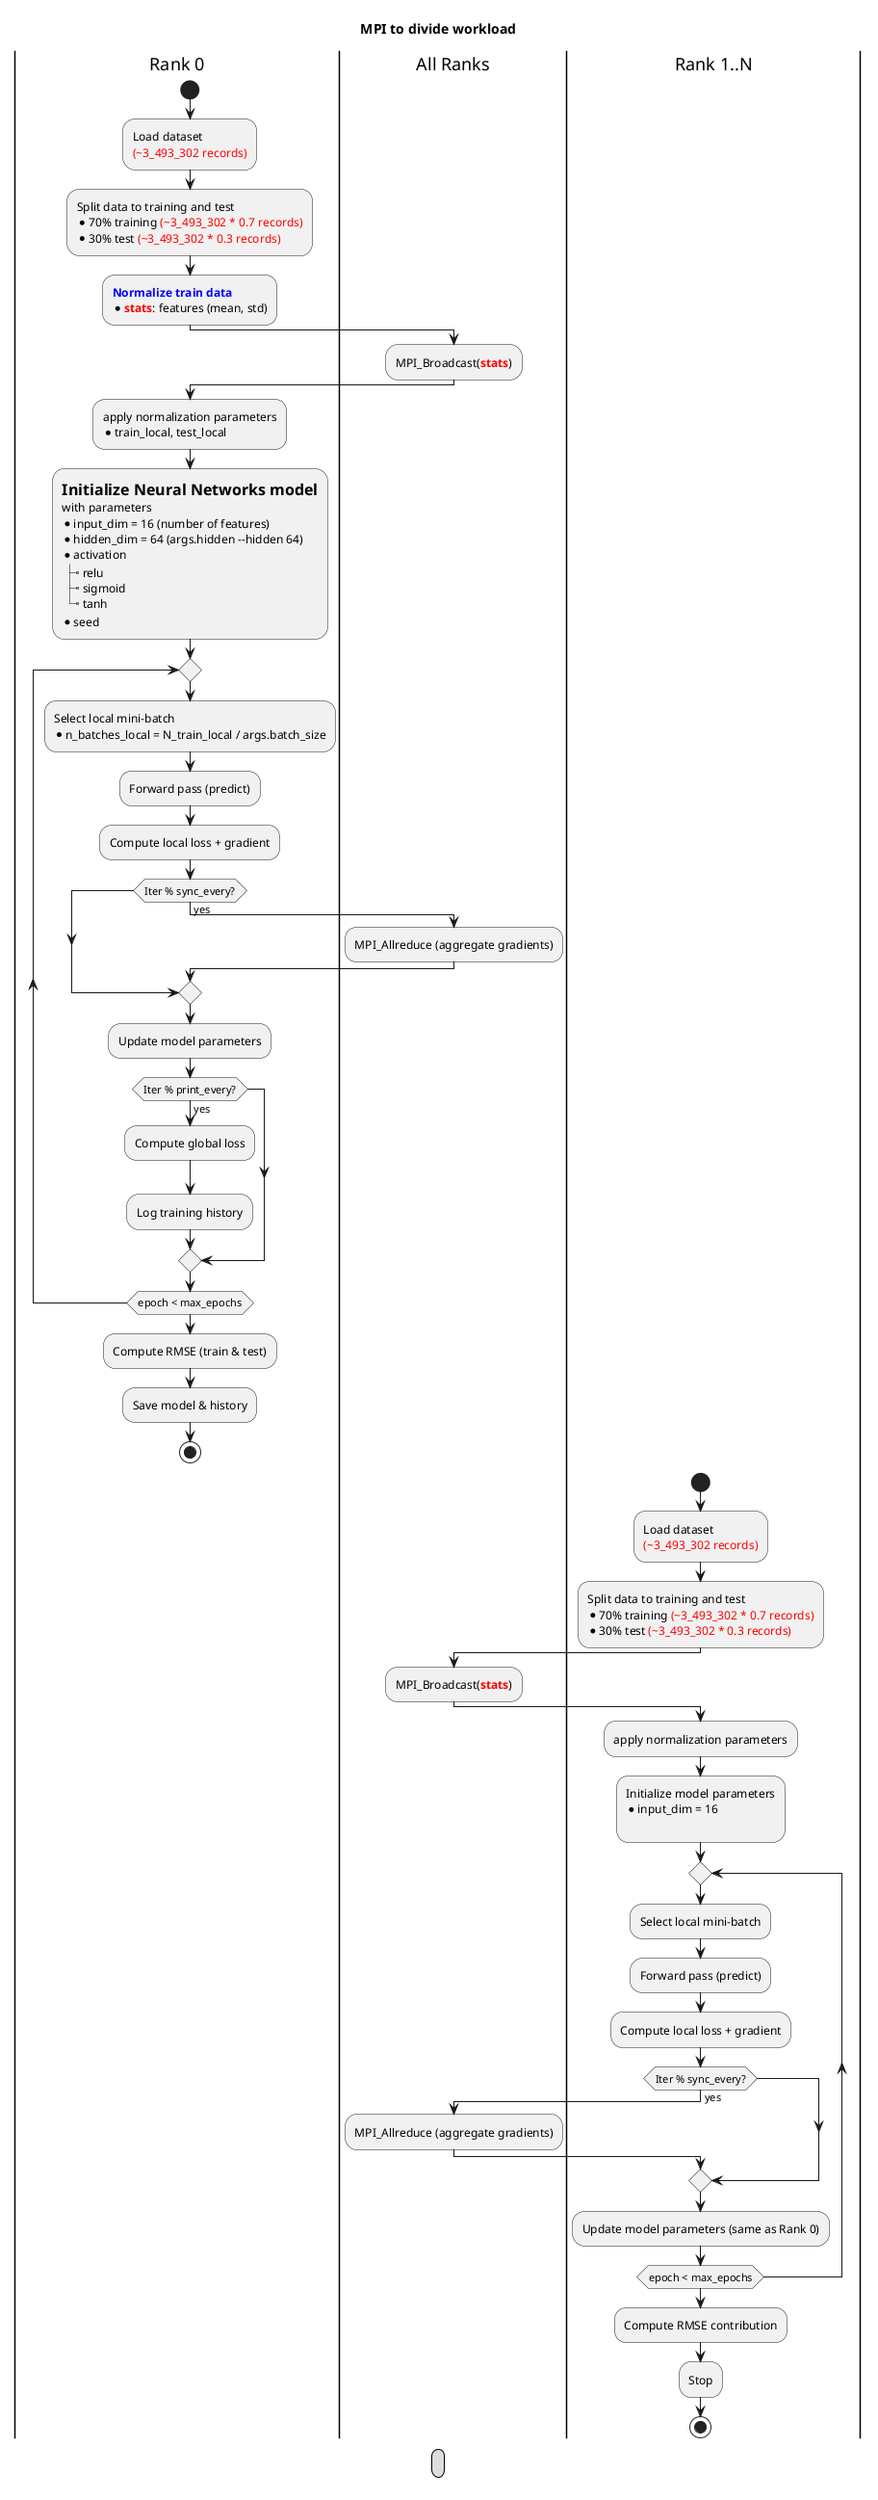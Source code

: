 @startuml

title  MPI to divide workload 

|Rank 0|
start
:Load dataset
<color:red>(~3_493_302 records);
:Split data to training and test
* 70% training <color:red>(~3_493_302 * 0.7 records)
* 30% test <color:red>(~3_493_302 * 0.3 records);
:<color:blue><b>Normalize train data
* <b><color:red>stats</b>: features (mean, std);
|All Ranks|
:MPI_Broadcast(<b><color:red>stats</b>);
|Rank 0|
:apply normalization parameters
* train_local, test_local;
' |All Ranks|
' :MPI_allreduce(<b><color:red>N_train_local</b>);
' |Rank 0|
' :<b><color:green>N_train_global;
:=Initialize Neural Networks model
with parameters
* input_dim = 16 (number of features)
* hidden_dim = 64 (args.hidden --hidden 64)
* activation
|_ relu
|_ sigmoid
|_ tanh
* seed;
repeat
  :Select local mini-batch
  * n_batches_local = N_train_local / args.batch_size;
  :Forward pass (predict);
  :Compute local loss + gradient;
  if (Iter % sync_every?) then (yes)
    |All Ranks|
    :MPI_Allreduce (aggregate gradients);
  endif
  
  |Rank 0|
  :Update model parameters;
  if (Iter % print_every?) then (yes)
    :Compute global loss;
    :Log training history;
  endif
repeat while (epoch < max_epochs)
:Compute RMSE (train & test);
:Save model & history;
stop

|Rank 1..N|
start
:Load dataset
<color:red>(~3_493_302 records);
:Split data to training and test
* 70% training <color:red>(~3_493_302 * 0.7 records)
* 30% test <color:red>(~3_493_302 * 0.3 records);
|All Ranks|
:MPI_Broadcast(<b><color:red>stats</b>);
|Rank 1..N|
:apply normalization parameters;
:Initialize model parameters
* input_dim = 16
;
repeat
  :Select local mini-batch;
  :Forward pass (predict);
  :Compute local loss + gradient;
  if (Iter % sync_every?) then (yes)
    |All Ranks|
    :MPI_Allreduce (aggregate gradients);
  endif
  |Rank 1..N|
  :Update model parameters (same as Rank 0);
repeat while (epoch < max_epochs)
:Compute RMSE contribution;
:Stop;
stop

legend
 
end legend 
@enduml
